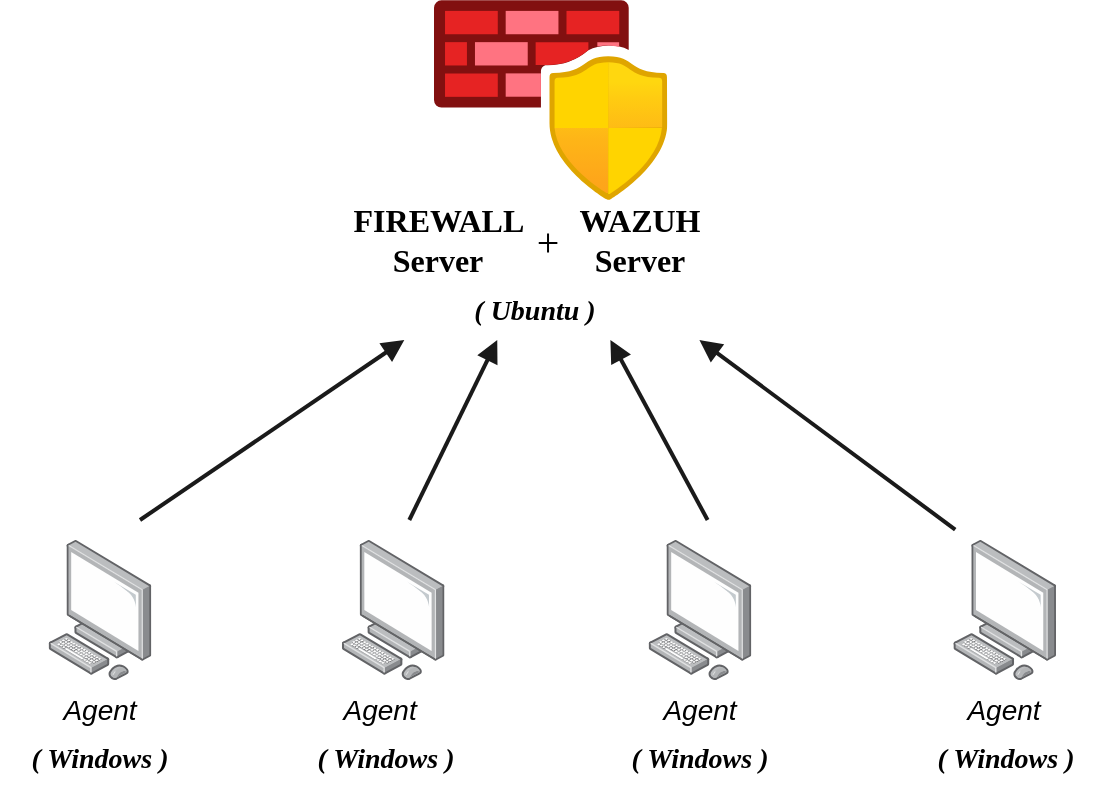 <mxfile version="26.2.15">
  <diagram name="Wazuh System Architecture" id="GqIgp-yXIEBMqQhjBUKs">
    <mxGraphModel dx="1042" dy="634" grid="1" gridSize="10" guides="1" tooltips="1" connect="1" arrows="1" fold="1" page="1" pageScale="1" pageWidth="850" pageHeight="1100" math="0" shadow="0">
      <root>
        <mxCell id="0" />
        <mxCell id="1" parent="0" />
        <mxCell id="yhadi-ImTybpv4RtCKZn-6" style="endArrow=block;strokeColor=#1A1A1A;strokeWidth=2;" parent="1" edge="1">
          <mxGeometry relative="1" as="geometry">
            <mxPoint x="220" y="300" as="sourcePoint" />
            <mxPoint x="352.155" y="210" as="targetPoint" />
          </mxGeometry>
        </mxCell>
        <mxCell id="yhadi-ImTybpv4RtCKZn-7" style="endArrow=block;strokeColor=#1A1A1A;strokeWidth=2;" parent="1" edge="1">
          <mxGeometry relative="1" as="geometry">
            <mxPoint x="354.657" y="300" as="sourcePoint" />
            <mxPoint x="398.629" y="210" as="targetPoint" />
          </mxGeometry>
        </mxCell>
        <mxCell id="yhadi-ImTybpv4RtCKZn-8" style="endArrow=block;strokeColor=#1A1A1A;strokeWidth=2;" parent="1" edge="1">
          <mxGeometry relative="1" as="geometry">
            <mxPoint x="503.8" y="300" as="sourcePoint" />
            <mxPoint x="455.2" y="210" as="targetPoint" />
          </mxGeometry>
        </mxCell>
        <mxCell id="yhadi-ImTybpv4RtCKZn-9" style="endArrow=block;strokeColor=#1A1A1A;strokeWidth=2;exitX=0.122;exitY=-0.045;exitDx=0;exitDy=0;exitPerimeter=0;" parent="1" edge="1">
          <mxGeometry relative="1" as="geometry">
            <mxPoint x="627.613" y="304.792" as="sourcePoint" />
            <mxPoint x="499.711" y="210" as="targetPoint" />
          </mxGeometry>
        </mxCell>
        <mxCell id="H575st0t-o5zTrzhqhew-6" value="&lt;span&gt;&lt;span&gt;Agent&lt;/span&gt;&lt;/span&gt;" style="text;html=1;align=center;verticalAlign=middle;whiteSpace=wrap;rounded=0;strokeWidth=1;fontSize=14;fontStyle=2" parent="1" vertex="1">
          <mxGeometry x="170" y="380" width="60" height="30" as="geometry" />
        </mxCell>
        <mxCell id="H575st0t-o5zTrzhqhew-7" value="&lt;font&gt;&lt;span&gt;Agent&lt;/span&gt;&lt;/font&gt;" style="text;html=1;align=center;verticalAlign=middle;whiteSpace=wrap;rounded=0;strokeWidth=1;fontSize=14;fontStyle=2" parent="1" vertex="1">
          <mxGeometry x="622.4" y="380" width="60" height="30" as="geometry" />
        </mxCell>
        <mxCell id="H575st0t-o5zTrzhqhew-8" value="&lt;font&gt;&lt;span&gt;Agent&lt;/span&gt;&lt;/font&gt;" style="text;html=1;align=center;verticalAlign=middle;whiteSpace=wrap;rounded=0;strokeWidth=1;fontSize=14;fontStyle=2" parent="1" vertex="1">
          <mxGeometry x="470" y="380" width="60" height="30" as="geometry" />
        </mxCell>
        <mxCell id="H575st0t-o5zTrzhqhew-9" value="&lt;font&gt;&lt;span&gt;Agent&amp;nbsp;&lt;/span&gt;&lt;/font&gt;" style="text;html=1;align=center;verticalAlign=middle;whiteSpace=wrap;rounded=0;strokeWidth=1;fontSize=14;fontStyle=2" parent="1" vertex="1">
          <mxGeometry x="312.4" y="380" width="60" height="30" as="geometry" />
        </mxCell>
        <mxCell id="H575st0t-o5zTrzhqhew-10" value="&lt;font style=&quot;font-size: 16px;&quot;&gt;&lt;b&gt;FIREWALL Server&lt;/b&gt;&lt;/font&gt;" style="text;html=1;align=center;verticalAlign=middle;whiteSpace=wrap;rounded=0;strokeWidth=1;fontStyle=0;fontFamily=Verdana;" parent="1" vertex="1">
          <mxGeometry x="338.94" y="145" width="60" height="30" as="geometry" />
        </mxCell>
        <mxCell id="HeXhi7sMGGQsJsawoZON-1" value="&lt;span&gt;&lt;span&gt;&lt;font face=&quot;Verdana&quot;&gt;( Ubuntu )&lt;/font&gt;&lt;/span&gt;&lt;/span&gt;" style="text;html=1;align=center;verticalAlign=middle;whiteSpace=wrap;rounded=0;strokeWidth=1;fontSize=14;fontStyle=3" parent="1" vertex="1">
          <mxGeometry x="372.4" y="175" width="91.06" height="40" as="geometry" />
        </mxCell>
        <mxCell id="YnQOjMw-iiOPbB5TPjkV-6" value="" style="image;aspect=fixed;html=1;points=[];align=center;fontSize=12;image=img/lib/azure2/networking/Azure_Firewall_Manager.svg;" parent="1" vertex="1">
          <mxGeometry x="367" y="40" width="116.67" height="100" as="geometry" />
        </mxCell>
        <mxCell id="ZuHN-9sH_e9BctllWpX3-1" value="&lt;font style=&quot;font-size: 16px;&quot;&gt;&lt;b&gt;WAZUH&lt;/b&gt;&lt;/font&gt;&lt;div&gt;&lt;span style=&quot;font-size: 16px;&quot;&gt;&lt;b&gt;Server&lt;/b&gt;&lt;/span&gt;&lt;/div&gt;" style="text;html=1;align=center;verticalAlign=middle;whiteSpace=wrap;rounded=0;strokeWidth=1;fontStyle=0;fontFamily=Verdana;" parent="1" vertex="1">
          <mxGeometry x="440.0" y="145" width="60" height="30" as="geometry" />
        </mxCell>
        <mxCell id="ZuHN-9sH_e9BctllWpX3-2" value="&lt;font style=&quot;font-size: 20px;&quot;&gt;+&lt;/font&gt;" style="text;html=1;align=center;verticalAlign=middle;whiteSpace=wrap;rounded=0;fontStyle=0;fontFamily=Verdana;" parent="1" vertex="1">
          <mxGeometry x="393.94" y="145" width="60" height="30" as="geometry" />
        </mxCell>
        <mxCell id="ZuHN-9sH_e9BctllWpX3-4" value="&lt;span&gt;&lt;span&gt;( Windows&lt;/span&gt;&lt;/span&gt;&lt;span style=&quot;background-color: initial;&quot;&gt;&lt;span&gt;&amp;nbsp;)&lt;/span&gt;&lt;/span&gt;" style="text;html=1;align=center;verticalAlign=middle;whiteSpace=wrap;rounded=0;strokeWidth=1;fontFamily=Verdana;fontSize=14;fontStyle=3" parent="1" vertex="1">
          <mxGeometry x="449.05" y="400" width="101.9" height="40" as="geometry" />
        </mxCell>
        <mxCell id="ZuHN-9sH_e9BctllWpX3-5" value="&lt;span&gt;&lt;span&gt;( Windows&lt;/span&gt;&lt;/span&gt;&lt;span style=&quot;background-color: initial;&quot;&gt;&lt;span&gt;&amp;nbsp;)&lt;/span&gt;&lt;/span&gt;" style="text;html=1;align=center;verticalAlign=middle;whiteSpace=wrap;rounded=0;strokeWidth=1;fontFamily=Verdana;fontSize=14;fontStyle=3" parent="1" vertex="1">
          <mxGeometry x="292.65" y="400" width="99.5" height="40" as="geometry" />
        </mxCell>
        <mxCell id="Yc3ho5O6fSTAZcQfKMUf-1" value="" style="image;points=[];aspect=fixed;html=1;align=center;shadow=0;dashed=0;image=img/lib/allied_telesis/computer_and_terminals/Personal_Computer.svg;" vertex="1" parent="1">
          <mxGeometry x="174.17" y="310" width="51.65" height="70" as="geometry" />
        </mxCell>
        <mxCell id="Yc3ho5O6fSTAZcQfKMUf-2" value="" style="image;points=[];aspect=fixed;html=1;align=center;shadow=0;dashed=0;image=img/lib/allied_telesis/computer_and_terminals/Personal_Computer.svg;" vertex="1" parent="1">
          <mxGeometry x="626.58" y="310" width="51.65" height="70" as="geometry" />
        </mxCell>
        <mxCell id="Yc3ho5O6fSTAZcQfKMUf-3" value="" style="image;points=[];aspect=fixed;html=1;align=center;shadow=0;dashed=0;image=img/lib/allied_telesis/computer_and_terminals/Personal_Computer.svg;" vertex="1" parent="1">
          <mxGeometry x="474.17" y="310" width="51.65" height="70" as="geometry" />
        </mxCell>
        <mxCell id="Yc3ho5O6fSTAZcQfKMUf-4" value="" style="image;points=[];aspect=fixed;html=1;align=center;shadow=0;dashed=0;image=img/lib/allied_telesis/computer_and_terminals/Personal_Computer.svg;" vertex="1" parent="1">
          <mxGeometry x="320.75" y="310" width="51.65" height="70" as="geometry" />
        </mxCell>
        <mxCell id="Yc3ho5O6fSTAZcQfKMUf-7" value="&lt;span&gt;&lt;span&gt;( Windows&lt;/span&gt;&lt;/span&gt;&lt;span style=&quot;background-color: initial;&quot;&gt;&lt;span&gt;&amp;nbsp;)&lt;/span&gt;&lt;/span&gt;" style="text;html=1;align=center;verticalAlign=middle;whiteSpace=wrap;rounded=0;strokeWidth=1;fontFamily=Verdana;fontSize=14;fontStyle=3" vertex="1" parent="1">
          <mxGeometry x="602.65" y="400" width="99.5" height="40" as="geometry" />
        </mxCell>
        <mxCell id="Yc3ho5O6fSTAZcQfKMUf-8" value="&lt;span&gt;&lt;span&gt;( Windows&lt;/span&gt;&lt;/span&gt;&lt;span style=&quot;background-color: initial;&quot;&gt;&lt;span&gt;&amp;nbsp;)&lt;/span&gt;&lt;/span&gt;" style="text;html=1;align=center;verticalAlign=middle;whiteSpace=wrap;rounded=0;strokeWidth=1;fontFamily=Verdana;fontSize=14;fontStyle=3" vertex="1" parent="1">
          <mxGeometry x="150.25" y="400" width="99.5" height="40" as="geometry" />
        </mxCell>
      </root>
    </mxGraphModel>
  </diagram>
</mxfile>
